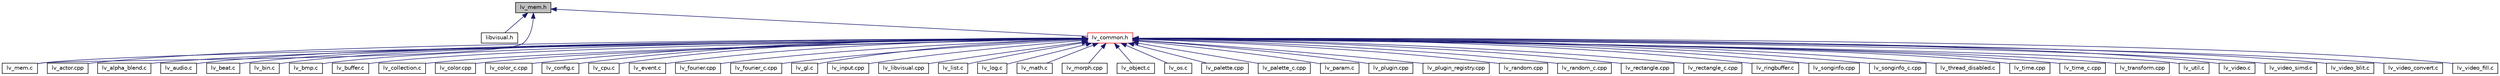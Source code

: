 digraph G
{
  edge [fontname="Helvetica",fontsize="10",labelfontname="Helvetica",labelfontsize="10"];
  node [fontname="Helvetica",fontsize="10",shape=record];
  Node1 [label="lv_mem.h",height=0.2,width=0.4,color="black", fillcolor="grey75", style="filled" fontcolor="black"];
  Node1 -> Node2 [dir="back",color="midnightblue",fontsize="10",style="solid",fontname="Helvetica"];
  Node2 [label="libvisual.h",height=0.2,width=0.4,color="black", fillcolor="white", style="filled",URL="$libvisual_8h.html"];
  Node1 -> Node3 [dir="back",color="midnightblue",fontsize="10",style="solid",fontname="Helvetica"];
  Node3 [label="lv_common.h",height=0.2,width=0.4,color="red", fillcolor="white", style="filled",URL="$lv__common_8h.html"];
  Node3 -> Node4 [dir="back",color="midnightblue",fontsize="10",style="solid",fontname="Helvetica"];
  Node4 [label="lv_actor.cpp",height=0.2,width=0.4,color="black", fillcolor="white", style="filled",URL="$lv__actor_8cpp.html"];
  Node3 -> Node5 [dir="back",color="midnightblue",fontsize="10",style="solid",fontname="Helvetica"];
  Node5 [label="lv_alpha_blend.c",height=0.2,width=0.4,color="black", fillcolor="white", style="filled",URL="$lv__alpha__blend_8c.html"];
  Node3 -> Node6 [dir="back",color="midnightblue",fontsize="10",style="solid",fontname="Helvetica"];
  Node6 [label="lv_audio.c",height=0.2,width=0.4,color="black", fillcolor="white", style="filled",URL="$lv__audio_8c.html"];
  Node3 -> Node7 [dir="back",color="midnightblue",fontsize="10",style="solid",fontname="Helvetica"];
  Node7 [label="lv_beat.c",height=0.2,width=0.4,color="black", fillcolor="white", style="filled",URL="$lv__beat_8c.html"];
  Node3 -> Node8 [dir="back",color="midnightblue",fontsize="10",style="solid",fontname="Helvetica"];
  Node8 [label="lv_bin.c",height=0.2,width=0.4,color="black", fillcolor="white", style="filled",URL="$lv__bin_8c.html"];
  Node3 -> Node9 [dir="back",color="midnightblue",fontsize="10",style="solid",fontname="Helvetica"];
  Node9 [label="lv_bmp.c",height=0.2,width=0.4,color="black", fillcolor="white", style="filled",URL="$lv__bmp_8c.html"];
  Node3 -> Node10 [dir="back",color="midnightblue",fontsize="10",style="solid",fontname="Helvetica"];
  Node10 [label="lv_buffer.c",height=0.2,width=0.4,color="black", fillcolor="white", style="filled",URL="$lv__buffer_8c.html"];
  Node3 -> Node11 [dir="back",color="midnightblue",fontsize="10",style="solid",fontname="Helvetica"];
  Node11 [label="lv_collection.c",height=0.2,width=0.4,color="black", fillcolor="white", style="filled",URL="$lv__collection_8c.html"];
  Node3 -> Node12 [dir="back",color="midnightblue",fontsize="10",style="solid",fontname="Helvetica"];
  Node12 [label="lv_color.cpp",height=0.2,width=0.4,color="black", fillcolor="white", style="filled",URL="$lv__color_8cpp.html"];
  Node3 -> Node13 [dir="back",color="midnightblue",fontsize="10",style="solid",fontname="Helvetica"];
  Node13 [label="lv_color_c.cpp",height=0.2,width=0.4,color="black", fillcolor="white", style="filled",URL="$lv__color__c_8cpp.html"];
  Node3 -> Node14 [dir="back",color="midnightblue",fontsize="10",style="solid",fontname="Helvetica"];
  Node14 [label="lv_config.c",height=0.2,width=0.4,color="black", fillcolor="white", style="filled",URL="$lv__config_8c.html"];
  Node3 -> Node15 [dir="back",color="midnightblue",fontsize="10",style="solid",fontname="Helvetica"];
  Node15 [label="lv_cpu.c",height=0.2,width=0.4,color="black", fillcolor="white", style="filled",URL="$lv__cpu_8c.html"];
  Node3 -> Node16 [dir="back",color="midnightblue",fontsize="10",style="solid",fontname="Helvetica"];
  Node16 [label="lv_event.c",height=0.2,width=0.4,color="black", fillcolor="white", style="filled",URL="$lv__event_8c.html"];
  Node3 -> Node17 [dir="back",color="midnightblue",fontsize="10",style="solid",fontname="Helvetica"];
  Node17 [label="lv_fourier.cpp",height=0.2,width=0.4,color="black", fillcolor="white", style="filled",URL="$lv__fourier_8cpp.html"];
  Node3 -> Node18 [dir="back",color="midnightblue",fontsize="10",style="solid",fontname="Helvetica"];
  Node18 [label="lv_fourier_c.cpp",height=0.2,width=0.4,color="black", fillcolor="white", style="filled",URL="$lv__fourier__c_8cpp.html"];
  Node3 -> Node19 [dir="back",color="midnightblue",fontsize="10",style="solid",fontname="Helvetica"];
  Node19 [label="lv_gl.c",height=0.2,width=0.4,color="black", fillcolor="white", style="filled",URL="$lv__gl_8c.html"];
  Node3 -> Node20 [dir="back",color="midnightblue",fontsize="10",style="solid",fontname="Helvetica"];
  Node20 [label="lv_input.cpp",height=0.2,width=0.4,color="black", fillcolor="white", style="filled",URL="$lv__input_8cpp.html"];
  Node3 -> Node21 [dir="back",color="midnightblue",fontsize="10",style="solid",fontname="Helvetica"];
  Node21 [label="lv_libvisual.cpp",height=0.2,width=0.4,color="black", fillcolor="white", style="filled",URL="$lv__libvisual_8cpp.html"];
  Node3 -> Node22 [dir="back",color="midnightblue",fontsize="10",style="solid",fontname="Helvetica"];
  Node22 [label="lv_list.c",height=0.2,width=0.4,color="black", fillcolor="white", style="filled",URL="$lv__list_8c.html"];
  Node3 -> Node23 [dir="back",color="midnightblue",fontsize="10",style="solid",fontname="Helvetica"];
  Node23 [label="lv_log.c",height=0.2,width=0.4,color="black", fillcolor="white", style="filled",URL="$lv__log_8c.html"];
  Node3 -> Node24 [dir="back",color="midnightblue",fontsize="10",style="solid",fontname="Helvetica"];
  Node24 [label="lv_math.c",height=0.2,width=0.4,color="black", fillcolor="white", style="filled",URL="$lv__math_8c.html"];
  Node3 -> Node25 [dir="back",color="midnightblue",fontsize="10",style="solid",fontname="Helvetica"];
  Node25 [label="lv_mem.c",height=0.2,width=0.4,color="black", fillcolor="white", style="filled",URL="$lv__mem_8c.html"];
  Node3 -> Node26 [dir="back",color="midnightblue",fontsize="10",style="solid",fontname="Helvetica"];
  Node26 [label="lv_morph.cpp",height=0.2,width=0.4,color="black", fillcolor="white", style="filled",URL="$lv__morph_8cpp.html"];
  Node3 -> Node27 [dir="back",color="midnightblue",fontsize="10",style="solid",fontname="Helvetica"];
  Node27 [label="lv_object.c",height=0.2,width=0.4,color="black", fillcolor="white", style="filled",URL="$lv__object_8c.html"];
  Node3 -> Node28 [dir="back",color="midnightblue",fontsize="10",style="solid",fontname="Helvetica"];
  Node28 [label="lv_os.c",height=0.2,width=0.4,color="black", fillcolor="white", style="filled",URL="$lv__os_8c.html"];
  Node3 -> Node29 [dir="back",color="midnightblue",fontsize="10",style="solid",fontname="Helvetica"];
  Node29 [label="lv_palette.cpp",height=0.2,width=0.4,color="black", fillcolor="white", style="filled",URL="$lv__palette_8cpp.html"];
  Node3 -> Node30 [dir="back",color="midnightblue",fontsize="10",style="solid",fontname="Helvetica"];
  Node30 [label="lv_palette_c.cpp",height=0.2,width=0.4,color="black", fillcolor="white", style="filled",URL="$lv__palette__c_8cpp.html"];
  Node3 -> Node31 [dir="back",color="midnightblue",fontsize="10",style="solid",fontname="Helvetica"];
  Node31 [label="lv_param.c",height=0.2,width=0.4,color="black", fillcolor="white", style="filled",URL="$lv__param_8c.html"];
  Node3 -> Node32 [dir="back",color="midnightblue",fontsize="10",style="solid",fontname="Helvetica"];
  Node32 [label="lv_plugin.cpp",height=0.2,width=0.4,color="black", fillcolor="white", style="filled",URL="$lv__plugin_8cpp.html"];
  Node3 -> Node33 [dir="back",color="midnightblue",fontsize="10",style="solid",fontname="Helvetica"];
  Node33 [label="lv_plugin_registry.cpp",height=0.2,width=0.4,color="black", fillcolor="white", style="filled",URL="$lv__plugin__registry_8cpp.html"];
  Node3 -> Node34 [dir="back",color="midnightblue",fontsize="10",style="solid",fontname="Helvetica"];
  Node34 [label="lv_random.cpp",height=0.2,width=0.4,color="black", fillcolor="white", style="filled",URL="$lv__random_8cpp.html"];
  Node3 -> Node35 [dir="back",color="midnightblue",fontsize="10",style="solid",fontname="Helvetica"];
  Node35 [label="lv_random_c.cpp",height=0.2,width=0.4,color="black", fillcolor="white", style="filled",URL="$lv__random__c_8cpp.html"];
  Node3 -> Node36 [dir="back",color="midnightblue",fontsize="10",style="solid",fontname="Helvetica"];
  Node36 [label="lv_rectangle.cpp",height=0.2,width=0.4,color="black", fillcolor="white", style="filled",URL="$lv__rectangle_8cpp.html"];
  Node3 -> Node37 [dir="back",color="midnightblue",fontsize="10",style="solid",fontname="Helvetica"];
  Node37 [label="lv_rectangle_c.cpp",height=0.2,width=0.4,color="black", fillcolor="white", style="filled",URL="$lv__rectangle__c_8cpp.html"];
  Node3 -> Node38 [dir="back",color="midnightblue",fontsize="10",style="solid",fontname="Helvetica"];
  Node38 [label="lv_ringbuffer.c",height=0.2,width=0.4,color="black", fillcolor="white", style="filled",URL="$lv__ringbuffer_8c.html"];
  Node3 -> Node39 [dir="back",color="midnightblue",fontsize="10",style="solid",fontname="Helvetica"];
  Node39 [label="lv_songinfo.cpp",height=0.2,width=0.4,color="black", fillcolor="white", style="filled",URL="$lv__songinfo_8cpp.html"];
  Node3 -> Node40 [dir="back",color="midnightblue",fontsize="10",style="solid",fontname="Helvetica"];
  Node40 [label="lv_songinfo_c.cpp",height=0.2,width=0.4,color="black", fillcolor="white", style="filled",URL="$lv__songinfo__c_8cpp.html"];
  Node3 -> Node41 [dir="back",color="midnightblue",fontsize="10",style="solid",fontname="Helvetica"];
  Node41 [label="lv_thread_disabled.c",height=0.2,width=0.4,color="black", fillcolor="white", style="filled",URL="$lv__thread__disabled_8c.html"];
  Node3 -> Node42 [dir="back",color="midnightblue",fontsize="10",style="solid",fontname="Helvetica"];
  Node42 [label="lv_time.cpp",height=0.2,width=0.4,color="black", fillcolor="white", style="filled",URL="$lv__time_8cpp.html"];
  Node3 -> Node43 [dir="back",color="midnightblue",fontsize="10",style="solid",fontname="Helvetica"];
  Node43 [label="lv_time_c.cpp",height=0.2,width=0.4,color="black", fillcolor="white", style="filled",URL="$lv__time__c_8cpp.html"];
  Node3 -> Node44 [dir="back",color="midnightblue",fontsize="10",style="solid",fontname="Helvetica"];
  Node44 [label="lv_transform.cpp",height=0.2,width=0.4,color="black", fillcolor="white", style="filled",URL="$lv__transform_8cpp.html"];
  Node3 -> Node45 [dir="back",color="midnightblue",fontsize="10",style="solid",fontname="Helvetica"];
  Node45 [label="lv_util.c",height=0.2,width=0.4,color="black", fillcolor="white", style="filled",URL="$lv__util_8c.html"];
  Node3 -> Node46 [dir="back",color="midnightblue",fontsize="10",style="solid",fontname="Helvetica"];
  Node46 [label="lv_video.c",height=0.2,width=0.4,color="black", fillcolor="white", style="filled",URL="$lv__video_8c.html"];
  Node3 -> Node47 [dir="back",color="midnightblue",fontsize="10",style="solid",fontname="Helvetica"];
  Node47 [label="lv_video_simd.c",height=0.2,width=0.4,color="black", fillcolor="white", style="filled",URL="$lv__video__simd_8c.html"];
  Node3 -> Node48 [dir="back",color="midnightblue",fontsize="10",style="solid",fontname="Helvetica"];
  Node48 [label="lv_video_blit.c",height=0.2,width=0.4,color="black", fillcolor="white", style="filled",URL="$lv__video__blit_8c.html"];
  Node3 -> Node49 [dir="back",color="midnightblue",fontsize="10",style="solid",fontname="Helvetica"];
  Node49 [label="lv_video_convert.c",height=0.2,width=0.4,color="black", fillcolor="white", style="filled",URL="$lv__video__convert_8c.html"];
  Node3 -> Node50 [dir="back",color="midnightblue",fontsize="10",style="solid",fontname="Helvetica"];
  Node50 [label="lv_video_fill.c",height=0.2,width=0.4,color="black", fillcolor="white", style="filled",URL="$lv__video__fill_8c.html"];
  Node1 -> Node25 [dir="back",color="midnightblue",fontsize="10",style="solid",fontname="Helvetica"];
}
